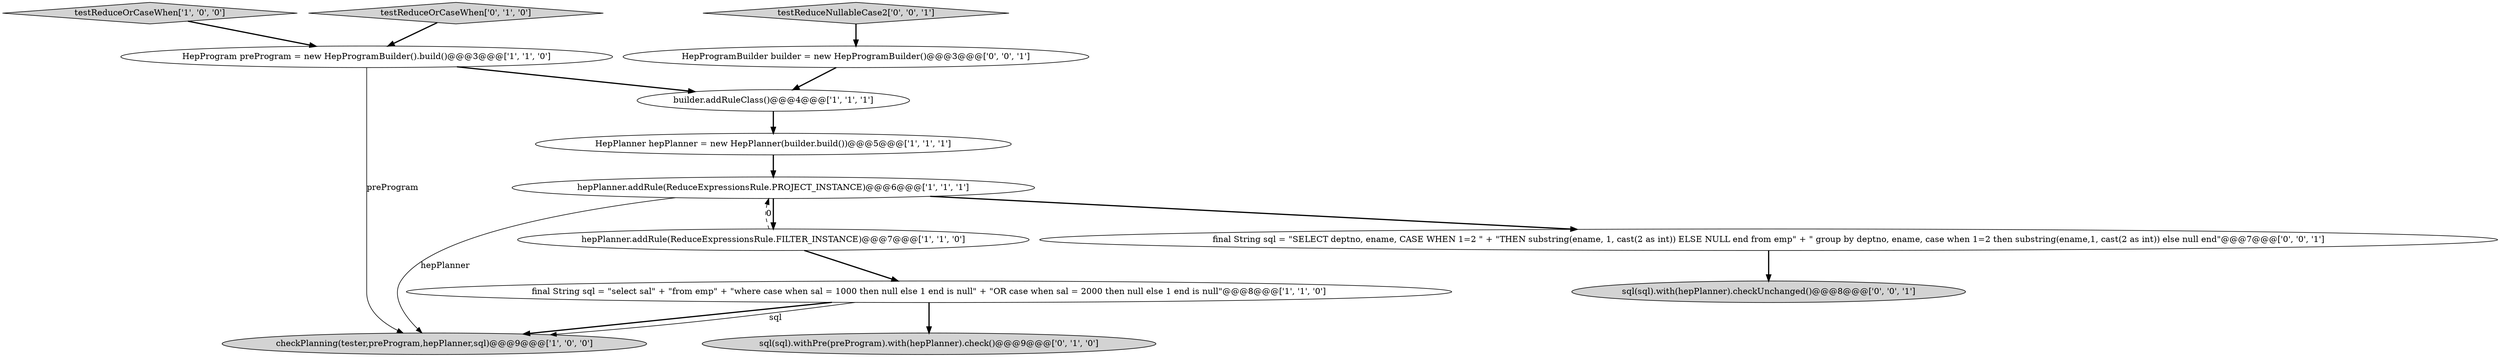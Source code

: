 digraph {
2 [style = filled, label = "builder.addRuleClass()@@@4@@@['1', '1', '1']", fillcolor = white, shape = ellipse image = "AAA0AAABBB1BBB"];
4 [style = filled, label = "final String sql = \"select sal\" + \"from emp\" + \"where case when sal = 1000 then null else 1 end is null\" + \"OR case when sal = 2000 then null else 1 end is null\"@@@8@@@['1', '1', '0']", fillcolor = white, shape = ellipse image = "AAA0AAABBB1BBB"];
3 [style = filled, label = "HepPlanner hepPlanner = new HepPlanner(builder.build())@@@5@@@['1', '1', '1']", fillcolor = white, shape = ellipse image = "AAA0AAABBB1BBB"];
1 [style = filled, label = "testReduceOrCaseWhen['1', '0', '0']", fillcolor = lightgray, shape = diamond image = "AAA0AAABBB1BBB"];
5 [style = filled, label = "checkPlanning(tester,preProgram,hepPlanner,sql)@@@9@@@['1', '0', '0']", fillcolor = lightgray, shape = ellipse image = "AAA0AAABBB1BBB"];
8 [style = filled, label = "testReduceOrCaseWhen['0', '1', '0']", fillcolor = lightgray, shape = diamond image = "AAA0AAABBB2BBB"];
12 [style = filled, label = "HepProgramBuilder builder = new HepProgramBuilder()@@@3@@@['0', '0', '1']", fillcolor = white, shape = ellipse image = "AAA0AAABBB3BBB"];
7 [style = filled, label = "hepPlanner.addRule(ReduceExpressionsRule.FILTER_INSTANCE)@@@7@@@['1', '1', '0']", fillcolor = white, shape = ellipse image = "AAA0AAABBB1BBB"];
9 [style = filled, label = "sql(sql).withPre(preProgram).with(hepPlanner).check()@@@9@@@['0', '1', '0']", fillcolor = lightgray, shape = ellipse image = "AAA0AAABBB2BBB"];
13 [style = filled, label = "sql(sql).with(hepPlanner).checkUnchanged()@@@8@@@['0', '0', '1']", fillcolor = lightgray, shape = ellipse image = "AAA0AAABBB3BBB"];
6 [style = filled, label = "HepProgram preProgram = new HepProgramBuilder().build()@@@3@@@['1', '1', '0']", fillcolor = white, shape = ellipse image = "AAA0AAABBB1BBB"];
10 [style = filled, label = "final String sql = \"SELECT deptno, ename, CASE WHEN 1=2 \" + \"THEN substring(ename, 1, cast(2 as int)) ELSE NULL end from emp\" + \" group by deptno, ename, case when 1=2 then substring(ename,1, cast(2 as int)) else null end\"@@@7@@@['0', '0', '1']", fillcolor = white, shape = ellipse image = "AAA0AAABBB3BBB"];
11 [style = filled, label = "testReduceNullableCase2['0', '0', '1']", fillcolor = lightgray, shape = diamond image = "AAA0AAABBB3BBB"];
0 [style = filled, label = "hepPlanner.addRule(ReduceExpressionsRule.PROJECT_INSTANCE)@@@6@@@['1', '1', '1']", fillcolor = white, shape = ellipse image = "AAA0AAABBB1BBB"];
0->10 [style = bold, label=""];
4->5 [style = bold, label=""];
6->5 [style = solid, label="preProgram"];
10->13 [style = bold, label=""];
0->5 [style = solid, label="hepPlanner"];
11->12 [style = bold, label=""];
7->4 [style = bold, label=""];
8->6 [style = bold, label=""];
7->0 [style = dashed, label="0"];
3->0 [style = bold, label=""];
4->9 [style = bold, label=""];
1->6 [style = bold, label=""];
4->5 [style = solid, label="sql"];
6->2 [style = bold, label=""];
0->7 [style = bold, label=""];
2->3 [style = bold, label=""];
12->2 [style = bold, label=""];
}
